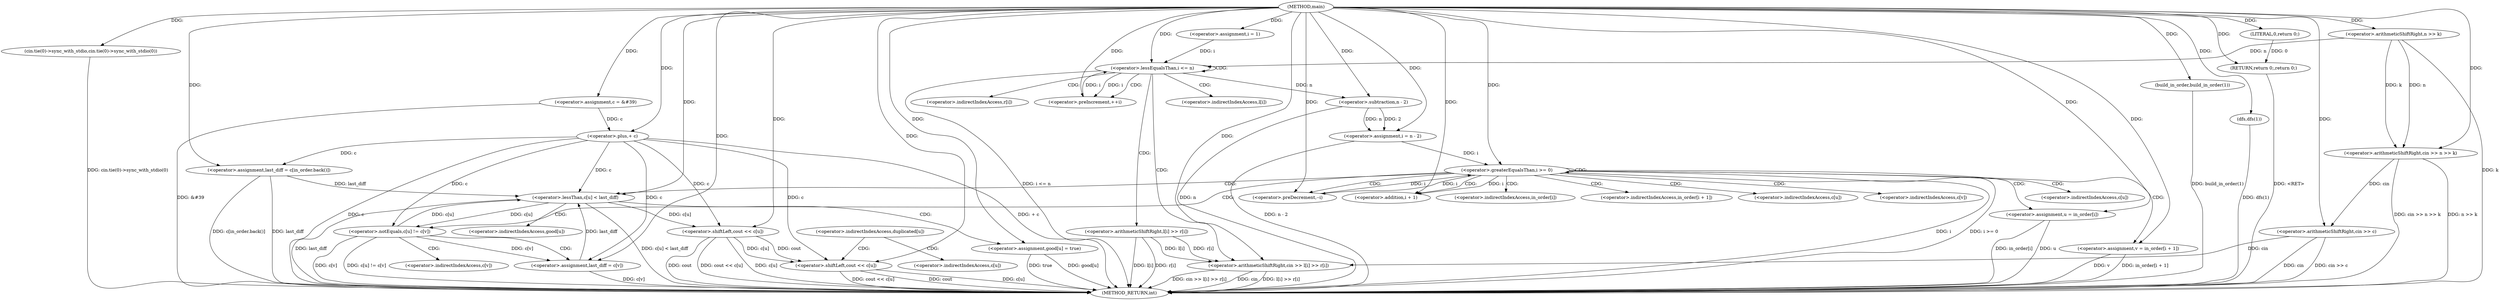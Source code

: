 digraph "main" {  
"1000181" [label = "(METHOD,main)" ]
"1000302" [label = "(METHOD_RETURN,int)" ]
"1000183" [label = "(cin.tie(0)->sync_with_stdio,cin.tie(0)->sync_with_stdio(0))" ]
"1000185" [label = "(<operator>.arithmeticShiftRight,cin >> n >> k)" ]
"1000190" [label = "(<operator>.arithmeticShiftRight,cin >> c)" ]
"1000193" [label = "(<operator>.assignment,c = &#39)" ]
"1000199" [label = "(<operator>.plus,+ c)" ]
"1000221" [label = "(build_in_order,build_in_order(1))" ]
"1000224" [label = "(<operator>.assignment,last_diff = c[in_order.back()])" ]
"1000282" [label = "(dfs,dfs(1))" ]
"1000300" [label = "(RETURN,return 0;,return 0;)" ]
"1000203" [label = "(<operator>.assignment,i = 1)" ]
"1000206" [label = "(<operator>.lessEqualsThan,i <= n)" ]
"1000209" [label = "(<operator>.preIncrement,++i)" ]
"1000231" [label = "(<operator>.assignment,i = n - 2)" ]
"1000236" [label = "(<operator>.greaterEqualsThan,i >= 0)" ]
"1000239" [label = "(<operator>.preDecrement,--i)" ]
"1000286" [label = "(<operator>.shiftLeft,cout << c[u])" ]
"1000301" [label = "(LITERAL,0,return 0;)" ]
"1000187" [label = "(<operator>.arithmeticShiftRight,n >> k)" ]
"1000212" [label = "(<operator>.arithmeticShiftRight,cin >> l[i] >> r[i])" ]
"1000243" [label = "(<operator>.assignment,u = in_order[i])" ]
"1000249" [label = "(<operator>.assignment,v = in_order[i + 1])" ]
"1000295" [label = "(<operator>.shiftLeft,cout << c[u])" ]
"1000233" [label = "(<operator>.subtraction,n - 2)" ]
"1000257" [label = "(<operator>.notEquals,c[u] != c[v])" ]
"1000271" [label = "(<operator>.lessThan,c[u] < last_diff)" ]
"1000214" [label = "(<operator>.arithmeticShiftRight,l[i] >> r[i])" ]
"1000265" [label = "(<operator>.assignment,last_diff = c[v])" ]
"1000277" [label = "(<operator>.assignment,good[u] = true)" ]
"1000253" [label = "(<operator>.addition,i + 1)" ]
"1000292" [label = "(<operator>.indirectIndexAccess,duplicated[u])" ]
"1000245" [label = "(<operator>.indirectIndexAccess,in_order[i])" ]
"1000251" [label = "(<operator>.indirectIndexAccess,in_order[i + 1])" ]
"1000297" [label = "(<operator>.indirectIndexAccess,c[u])" ]
"1000215" [label = "(<operator>.indirectIndexAccess,l[i])" ]
"1000218" [label = "(<operator>.indirectIndexAccess,r[i])" ]
"1000258" [label = "(<operator>.indirectIndexAccess,c[u])" ]
"1000261" [label = "(<operator>.indirectIndexAccess,c[v])" ]
"1000272" [label = "(<operator>.indirectIndexAccess,c[u])" ]
"1000267" [label = "(<operator>.indirectIndexAccess,c[v])" ]
"1000278" [label = "(<operator>.indirectIndexAccess,good[u])" ]
  "1000183" -> "1000302"  [ label = "DDG: cin.tie(0)->sync_with_stdio(0)"] 
  "1000185" -> "1000302"  [ label = "DDG: n >> k"] 
  "1000185" -> "1000302"  [ label = "DDG: cin >> n >> k"] 
  "1000190" -> "1000302"  [ label = "DDG: cin"] 
  "1000190" -> "1000302"  [ label = "DDG: cin >> c"] 
  "1000193" -> "1000302"  [ label = "DDG: &#39"] 
  "1000199" -> "1000302"  [ label = "DDG: c"] 
  "1000199" -> "1000302"  [ label = "DDG: + c"] 
  "1000206" -> "1000302"  [ label = "DDG: i <= n"] 
  "1000221" -> "1000302"  [ label = "DDG: build_in_order(1)"] 
  "1000224" -> "1000302"  [ label = "DDG: last_diff"] 
  "1000224" -> "1000302"  [ label = "DDG: c[in_order.back()]"] 
  "1000233" -> "1000302"  [ label = "DDG: n"] 
  "1000231" -> "1000302"  [ label = "DDG: n - 2"] 
  "1000236" -> "1000302"  [ label = "DDG: i"] 
  "1000236" -> "1000302"  [ label = "DDG: i >= 0"] 
  "1000282" -> "1000302"  [ label = "DDG: dfs(1)"] 
  "1000286" -> "1000302"  [ label = "DDG: cout"] 
  "1000286" -> "1000302"  [ label = "DDG: c[u]"] 
  "1000286" -> "1000302"  [ label = "DDG: cout << c[u]"] 
  "1000295" -> "1000302"  [ label = "DDG: cout"] 
  "1000295" -> "1000302"  [ label = "DDG: c[u]"] 
  "1000295" -> "1000302"  [ label = "DDG: cout << c[u]"] 
  "1000243" -> "1000302"  [ label = "DDG: u"] 
  "1000243" -> "1000302"  [ label = "DDG: in_order[i]"] 
  "1000249" -> "1000302"  [ label = "DDG: v"] 
  "1000249" -> "1000302"  [ label = "DDG: in_order[i + 1]"] 
  "1000257" -> "1000302"  [ label = "DDG: c[v]"] 
  "1000257" -> "1000302"  [ label = "DDG: c[u] != c[v]"] 
  "1000265" -> "1000302"  [ label = "DDG: c[v]"] 
  "1000271" -> "1000302"  [ label = "DDG: last_diff"] 
  "1000271" -> "1000302"  [ label = "DDG: c[u] < last_diff"] 
  "1000277" -> "1000302"  [ label = "DDG: good[u]"] 
  "1000212" -> "1000302"  [ label = "DDG: cin"] 
  "1000214" -> "1000302"  [ label = "DDG: l[i]"] 
  "1000214" -> "1000302"  [ label = "DDG: r[i]"] 
  "1000212" -> "1000302"  [ label = "DDG: l[i] >> r[i]"] 
  "1000212" -> "1000302"  [ label = "DDG: cin >> l[i] >> r[i]"] 
  "1000300" -> "1000302"  [ label = "DDG: <RET>"] 
  "1000187" -> "1000302"  [ label = "DDG: k"] 
  "1000277" -> "1000302"  [ label = "DDG: true"] 
  "1000199" -> "1000224"  [ label = "DDG: c"] 
  "1000301" -> "1000300"  [ label = "DDG: 0"] 
  "1000181" -> "1000300"  [ label = "DDG: "] 
  "1000181" -> "1000183"  [ label = "DDG: "] 
  "1000181" -> "1000185"  [ label = "DDG: "] 
  "1000187" -> "1000185"  [ label = "DDG: n"] 
  "1000187" -> "1000185"  [ label = "DDG: k"] 
  "1000185" -> "1000190"  [ label = "DDG: cin"] 
  "1000181" -> "1000190"  [ label = "DDG: "] 
  "1000181" -> "1000193"  [ label = "DDG: "] 
  "1000193" -> "1000199"  [ label = "DDG: c"] 
  "1000181" -> "1000199"  [ label = "DDG: "] 
  "1000181" -> "1000203"  [ label = "DDG: "] 
  "1000181" -> "1000221"  [ label = "DDG: "] 
  "1000181" -> "1000224"  [ label = "DDG: "] 
  "1000233" -> "1000231"  [ label = "DDG: 2"] 
  "1000233" -> "1000231"  [ label = "DDG: n"] 
  "1000181" -> "1000282"  [ label = "DDG: "] 
  "1000181" -> "1000301"  [ label = "DDG: "] 
  "1000181" -> "1000187"  [ label = "DDG: "] 
  "1000203" -> "1000206"  [ label = "DDG: i"] 
  "1000209" -> "1000206"  [ label = "DDG: i"] 
  "1000181" -> "1000206"  [ label = "DDG: "] 
  "1000187" -> "1000206"  [ label = "DDG: n"] 
  "1000206" -> "1000209"  [ label = "DDG: i"] 
  "1000181" -> "1000209"  [ label = "DDG: "] 
  "1000181" -> "1000231"  [ label = "DDG: "] 
  "1000231" -> "1000236"  [ label = "DDG: i"] 
  "1000239" -> "1000236"  [ label = "DDG: i"] 
  "1000181" -> "1000236"  [ label = "DDG: "] 
  "1000181" -> "1000239"  [ label = "DDG: "] 
  "1000236" -> "1000239"  [ label = "DDG: i"] 
  "1000181" -> "1000286"  [ label = "DDG: "] 
  "1000199" -> "1000286"  [ label = "DDG: c"] 
  "1000271" -> "1000286"  [ label = "DDG: c[u]"] 
  "1000190" -> "1000212"  [ label = "DDG: cin"] 
  "1000181" -> "1000212"  [ label = "DDG: "] 
  "1000214" -> "1000212"  [ label = "DDG: r[i]"] 
  "1000214" -> "1000212"  [ label = "DDG: l[i]"] 
  "1000206" -> "1000233"  [ label = "DDG: n"] 
  "1000181" -> "1000233"  [ label = "DDG: "] 
  "1000181" -> "1000243"  [ label = "DDG: "] 
  "1000181" -> "1000249"  [ label = "DDG: "] 
  "1000286" -> "1000295"  [ label = "DDG: cout"] 
  "1000181" -> "1000295"  [ label = "DDG: "] 
  "1000199" -> "1000295"  [ label = "DDG: c"] 
  "1000286" -> "1000295"  [ label = "DDG: c[u]"] 
  "1000199" -> "1000257"  [ label = "DDG: c"] 
  "1000271" -> "1000257"  [ label = "DDG: c[u]"] 
  "1000199" -> "1000265"  [ label = "DDG: c"] 
  "1000257" -> "1000265"  [ label = "DDG: c[v]"] 
  "1000199" -> "1000271"  [ label = "DDG: c"] 
  "1000257" -> "1000271"  [ label = "DDG: c[u]"] 
  "1000224" -> "1000271"  [ label = "DDG: last_diff"] 
  "1000265" -> "1000271"  [ label = "DDG: last_diff"] 
  "1000181" -> "1000271"  [ label = "DDG: "] 
  "1000181" -> "1000277"  [ label = "DDG: "] 
  "1000236" -> "1000253"  [ label = "DDG: i"] 
  "1000181" -> "1000253"  [ label = "DDG: "] 
  "1000181" -> "1000265"  [ label = "DDG: "] 
  "1000206" -> "1000212"  [ label = "CDG: "] 
  "1000206" -> "1000215"  [ label = "CDG: "] 
  "1000206" -> "1000206"  [ label = "CDG: "] 
  "1000206" -> "1000214"  [ label = "CDG: "] 
  "1000206" -> "1000218"  [ label = "CDG: "] 
  "1000206" -> "1000209"  [ label = "CDG: "] 
  "1000236" -> "1000258"  [ label = "CDG: "] 
  "1000236" -> "1000239"  [ label = "CDG: "] 
  "1000236" -> "1000243"  [ label = "CDG: "] 
  "1000236" -> "1000251"  [ label = "CDG: "] 
  "1000236" -> "1000236"  [ label = "CDG: "] 
  "1000236" -> "1000272"  [ label = "CDG: "] 
  "1000236" -> "1000271"  [ label = "CDG: "] 
  "1000236" -> "1000253"  [ label = "CDG: "] 
  "1000236" -> "1000261"  [ label = "CDG: "] 
  "1000236" -> "1000249"  [ label = "CDG: "] 
  "1000236" -> "1000257"  [ label = "CDG: "] 
  "1000236" -> "1000245"  [ label = "CDG: "] 
  "1000292" -> "1000297"  [ label = "CDG: "] 
  "1000292" -> "1000295"  [ label = "CDG: "] 
  "1000257" -> "1000265"  [ label = "CDG: "] 
  "1000257" -> "1000267"  [ label = "CDG: "] 
  "1000271" -> "1000277"  [ label = "CDG: "] 
  "1000271" -> "1000278"  [ label = "CDG: "] 
}
